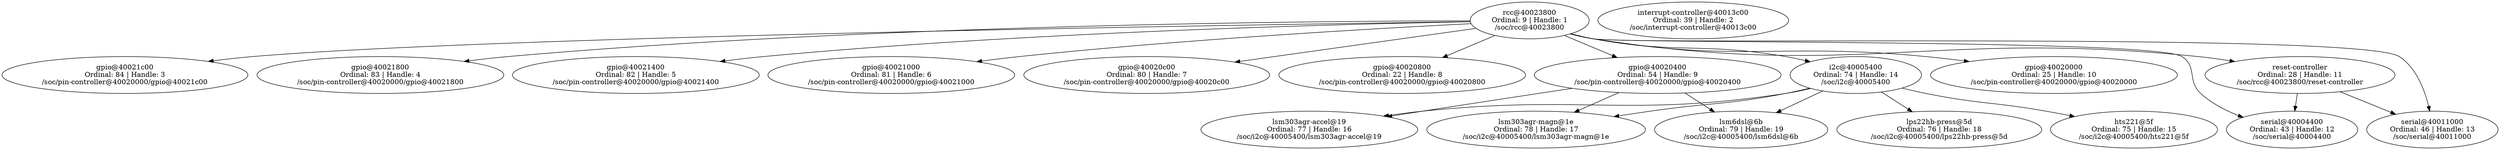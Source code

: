 // /home/teodora/zephyrproject/zephyr/samples/shields/x_nucleo_iks01a2/standard/build/zephyr/zephyr_pre0.elf
digraph "Device dependency graph" {
	9 [label="rcc@40023800\nOrdinal: 9 | Handle: 1\n/soc/rcc@40023800"]
	39 [label="interrupt-controller@40013c00\nOrdinal: 39 | Handle: 2\n/soc/interrupt-controller@40013c00"]
	84 [label="gpio@40021c00\nOrdinal: 84 | Handle: 3\n/soc/pin-controller@40020000/gpio@40021c00"]
	83 [label="gpio@40021800\nOrdinal: 83 | Handle: 4\n/soc/pin-controller@40020000/gpio@40021800"]
	82 [label="gpio@40021400\nOrdinal: 82 | Handle: 5\n/soc/pin-controller@40020000/gpio@40021400"]
	81 [label="gpio@40021000\nOrdinal: 81 | Handle: 6\n/soc/pin-controller@40020000/gpio@40021000"]
	80 [label="gpio@40020c00\nOrdinal: 80 | Handle: 7\n/soc/pin-controller@40020000/gpio@40020c00"]
	22 [label="gpio@40020800\nOrdinal: 22 | Handle: 8\n/soc/pin-controller@40020000/gpio@40020800"]
	54 [label="gpio@40020400\nOrdinal: 54 | Handle: 9\n/soc/pin-controller@40020000/gpio@40020400"]
	25 [label="gpio@40020000\nOrdinal: 25 | Handle: 10\n/soc/pin-controller@40020000/gpio@40020000"]
	28 [label="reset-controller\nOrdinal: 28 | Handle: 11\n/soc/rcc@40023800/reset-controller"]
	43 [label="serial@40004400\nOrdinal: 43 | Handle: 12\n/soc/serial@40004400"]
	46 [label="serial@40011000\nOrdinal: 46 | Handle: 13\n/soc/serial@40011000"]
	74 [label="i2c@40005400\nOrdinal: 74 | Handle: 14\n/soc/i2c@40005400"]
	75 [label="hts221@5f\nOrdinal: 75 | Handle: 15\n/soc/i2c@40005400/hts221@5f"]
	77 [label="lsm303agr-accel@19\nOrdinal: 77 | Handle: 16\n/soc/i2c@40005400/lsm303agr-accel@19"]
	78 [label="lsm303agr-magn@1e\nOrdinal: 78 | Handle: 17\n/soc/i2c@40005400/lsm303agr-magn@1e"]
	76 [label="lps22hb-press@5d\nOrdinal: 76 | Handle: 18\n/soc/i2c@40005400/lps22hb-press@5d"]
	79 [label="lsm6dsl@6b\nOrdinal: 79 | Handle: 19\n/soc/i2c@40005400/lsm6dsl@6b"]
	9 -> 28
	9 -> 22
	9 -> 74
	9 -> 54
	9 -> 81
	9 -> 46
	9 -> 82
	9 -> 84
	9 -> 25
	9 -> 83
	9 -> 80
	9 -> 43
	54 -> 79
	54 -> 77
	54 -> 78
	28 -> 46
	28 -> 43
	74 -> 77
	74 -> 78
	74 -> 76
	74 -> 75
	74 -> 79
}
